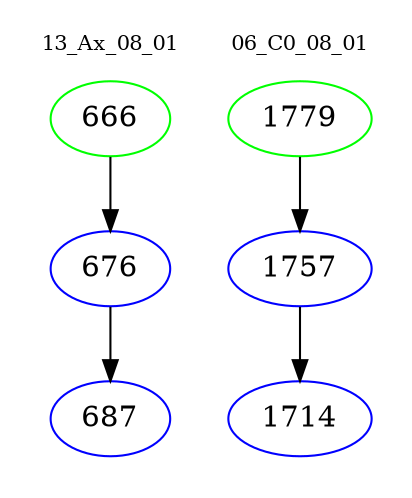 digraph{
subgraph cluster_0 {
color = white
label = "13_Ax_08_01";
fontsize=10;
T0_666 [label="666", color="green"]
T0_666 -> T0_676 [color="black"]
T0_676 [label="676", color="blue"]
T0_676 -> T0_687 [color="black"]
T0_687 [label="687", color="blue"]
}
subgraph cluster_1 {
color = white
label = "06_C0_08_01";
fontsize=10;
T1_1779 [label="1779", color="green"]
T1_1779 -> T1_1757 [color="black"]
T1_1757 [label="1757", color="blue"]
T1_1757 -> T1_1714 [color="black"]
T1_1714 [label="1714", color="blue"]
}
}
